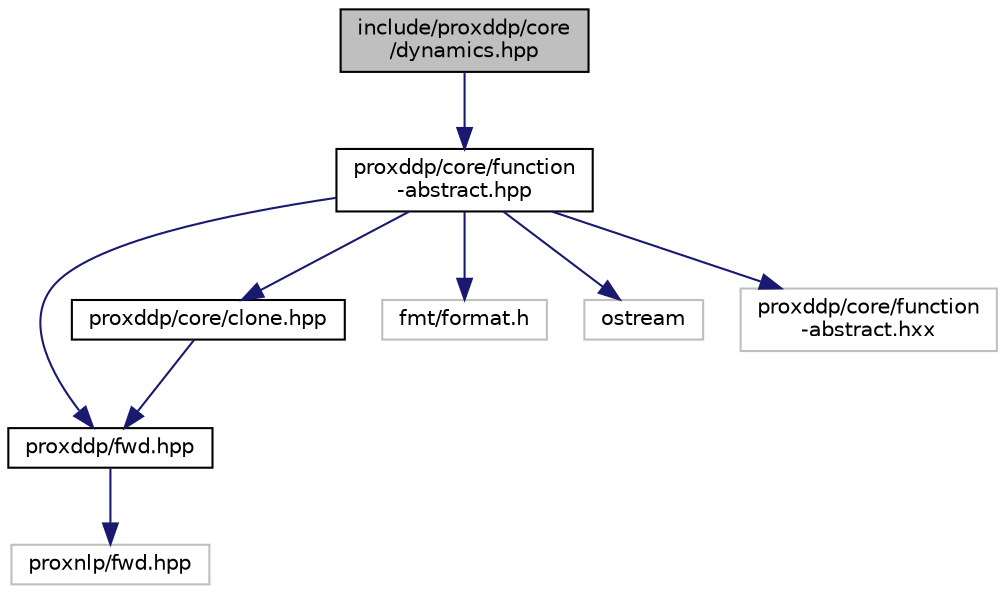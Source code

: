 digraph "include/proxddp/core/dynamics.hpp"
{
 // LATEX_PDF_SIZE
  bgcolor="transparent";
  edge [fontname="Helvetica",fontsize="10",labelfontname="Helvetica",labelfontsize="10"];
  node [fontname="Helvetica",fontsize="10",shape=record];
  Node1 [label="include/proxddp/core\l/dynamics.hpp",height=0.2,width=0.4,color="black", fillcolor="grey75", style="filled", fontcolor="black",tooltip=" "];
  Node1 -> Node2 [color="midnightblue",fontsize="10",style="solid",fontname="Helvetica"];
  Node2 [label="proxddp/core/function\l-abstract.hpp",height=0.2,width=0.4,color="black",URL="$function-abstract_8hpp.html",tooltip="Base definitions for ternary functions."];
  Node2 -> Node3 [color="midnightblue",fontsize="10",style="solid",fontname="Helvetica"];
  Node3 [label="proxddp/fwd.hpp",height=0.2,width=0.4,color="black",URL="$fwd_8hpp.html",tooltip="Forward declarations."];
  Node3 -> Node4 [color="midnightblue",fontsize="10",style="solid",fontname="Helvetica"];
  Node4 [label="proxnlp/fwd.hpp",height=0.2,width=0.4,color="grey75",tooltip=" "];
  Node2 -> Node5 [color="midnightblue",fontsize="10",style="solid",fontname="Helvetica"];
  Node5 [label="proxddp/core/clone.hpp",height=0.2,width=0.4,color="black",URL="$clone_8hpp.html",tooltip=" "];
  Node5 -> Node3 [color="midnightblue",fontsize="10",style="solid",fontname="Helvetica"];
  Node2 -> Node6 [color="midnightblue",fontsize="10",style="solid",fontname="Helvetica"];
  Node6 [label="fmt/format.h",height=0.2,width=0.4,color="grey75",tooltip=" "];
  Node2 -> Node7 [color="midnightblue",fontsize="10",style="solid",fontname="Helvetica"];
  Node7 [label="ostream",height=0.2,width=0.4,color="grey75",tooltip=" "];
  Node2 -> Node8 [color="midnightblue",fontsize="10",style="solid",fontname="Helvetica"];
  Node8 [label="proxddp/core/function\l-abstract.hxx",height=0.2,width=0.4,color="grey75",tooltip=" "];
}
